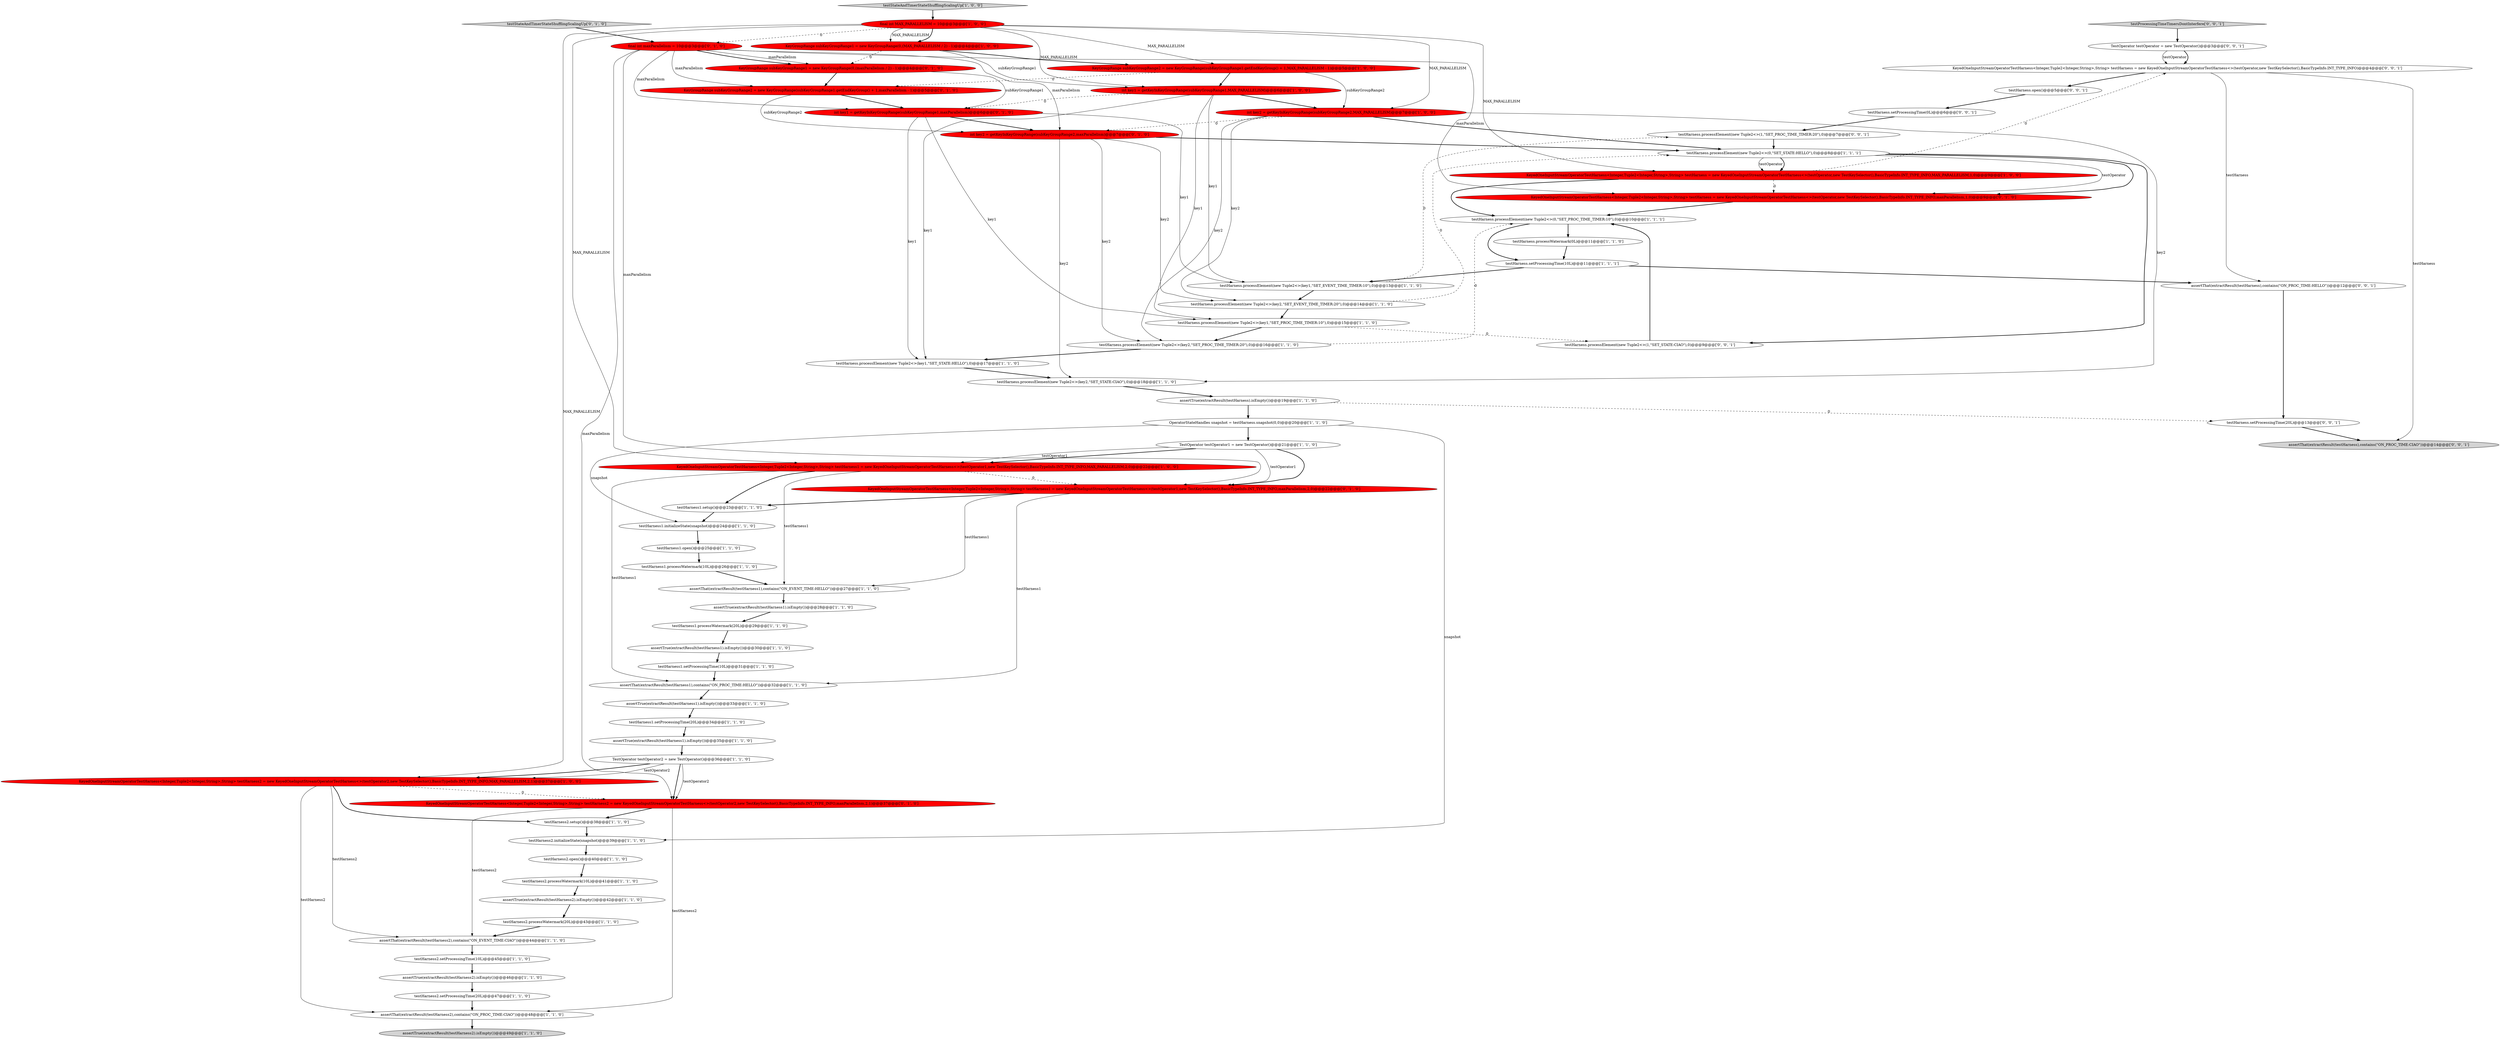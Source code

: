 digraph {
20 [style = filled, label = "testHarness.processElement(new Tuple2<>(key1,\"SET_STATE:HELLO\"),0)@@@17@@@['1', '1', '0']", fillcolor = white, shape = ellipse image = "AAA0AAABBB1BBB"];
30 [style = filled, label = "testHarness.processElement(new Tuple2<>(key2,\"SET_STATE:CIAO\"),0)@@@18@@@['1', '1', '0']", fillcolor = white, shape = ellipse image = "AAA0AAABBB1BBB"];
13 [style = filled, label = "assertTrue(extractResult(testHarness).isEmpty())@@@19@@@['1', '1', '0']", fillcolor = white, shape = ellipse image = "AAA0AAABBB1BBB"];
15 [style = filled, label = "testHarness2.processWatermark(20L)@@@43@@@['1', '1', '0']", fillcolor = white, shape = ellipse image = "AAA0AAABBB1BBB"];
4 [style = filled, label = "testHarness1.setProcessingTime(20L)@@@34@@@['1', '1', '0']", fillcolor = white, shape = ellipse image = "AAA0AAABBB1BBB"];
23 [style = filled, label = "assertThat(extractResult(testHarness2),contains(\"ON_EVENT_TIME:CIAO\"))@@@44@@@['1', '1', '0']", fillcolor = white, shape = ellipse image = "AAA0AAABBB1BBB"];
60 [style = filled, label = "testHarness.setProcessingTime(0L)@@@6@@@['0', '0', '1']", fillcolor = white, shape = ellipse image = "AAA0AAABBB3BBB"];
28 [style = filled, label = "int key1 = getKeyInKeyGroupRange(subKeyGroupRange1,MAX_PARALLELISM)@@@6@@@['1', '0', '0']", fillcolor = red, shape = ellipse image = "AAA1AAABBB1BBB"];
65 [style = filled, label = "testHarness.setProcessingTime(20L)@@@13@@@['0', '0', '1']", fillcolor = white, shape = ellipse image = "AAA0AAABBB3BBB"];
25 [style = filled, label = "KeyedOneInputStreamOperatorTestHarness<Integer,Tuple2<Integer,String>,String> testHarness2 = new KeyedOneInputStreamOperatorTestHarness<>(testOperator2,new TestKeySelector(),BasicTypeInfo.INT_TYPE_INFO,MAX_PARALLELISM,2,1)@@@37@@@['1', '0', '0']", fillcolor = red, shape = ellipse image = "AAA1AAABBB1BBB"];
9 [style = filled, label = "testHarness.processElement(new Tuple2<>(0,\"SET_STATE:HELLO\"),0)@@@8@@@['1', '1', '1']", fillcolor = white, shape = ellipse image = "AAA0AAABBB1BBB"];
62 [style = filled, label = "testHarness.open()@@@5@@@['0', '0', '1']", fillcolor = white, shape = ellipse image = "AAA0AAABBB3BBB"];
56 [style = filled, label = "int key2 = getKeyInKeyGroupRange(subKeyGroupRange2,maxParallelism)@@@7@@@['0', '1', '0']", fillcolor = red, shape = ellipse image = "AAA1AAABBB2BBB"];
18 [style = filled, label = "TestOperator testOperator2 = new TestOperator()@@@36@@@['1', '1', '0']", fillcolor = white, shape = ellipse image = "AAA0AAABBB1BBB"];
22 [style = filled, label = "TestOperator testOperator1 = new TestOperator()@@@21@@@['1', '1', '0']", fillcolor = white, shape = ellipse image = "AAA0AAABBB1BBB"];
21 [style = filled, label = "int key2 = getKeyInKeyGroupRange(subKeyGroupRange2,MAX_PARALLELISM)@@@7@@@['1', '0', '0']", fillcolor = red, shape = ellipse image = "AAA1AAABBB1BBB"];
17 [style = filled, label = "KeyGroupRange subKeyGroupRange1 = new KeyGroupRange(0,(MAX_PARALLELISM / 2) - 1)@@@4@@@['1', '0', '0']", fillcolor = red, shape = ellipse image = "AAA1AAABBB1BBB"];
31 [style = filled, label = "testStateAndTimerStateShufflingScalingUp['1', '0', '0']", fillcolor = lightgray, shape = diamond image = "AAA0AAABBB1BBB"];
42 [style = filled, label = "testHarness2.initializeState(snapshot)@@@39@@@['1', '1', '0']", fillcolor = white, shape = ellipse image = "AAA0AAABBB1BBB"];
1 [style = filled, label = "testHarness.processElement(new Tuple2<>(key1,\"SET_PROC_TIME_TIMER:10\"),0)@@@15@@@['1', '1', '0']", fillcolor = white, shape = ellipse image = "AAA0AAABBB1BBB"];
16 [style = filled, label = "assertTrue(extractResult(testHarness1).isEmpty())@@@35@@@['1', '1', '0']", fillcolor = white, shape = ellipse image = "AAA0AAABBB1BBB"];
38 [style = filled, label = "testHarness2.setProcessingTime(10L)@@@45@@@['1', '1', '0']", fillcolor = white, shape = ellipse image = "AAA0AAABBB1BBB"];
45 [style = filled, label = "KeyedOneInputStreamOperatorTestHarness<Integer,Tuple2<Integer,String>,String> testHarness1 = new KeyedOneInputStreamOperatorTestHarness<>(testOperator1,new TestKeySelector(),BasicTypeInfo.INT_TYPE_INFO,MAX_PARALLELISM,2,0)@@@22@@@['1', '0', '0']", fillcolor = red, shape = ellipse image = "AAA1AAABBB1BBB"];
27 [style = filled, label = "testHarness1.open()@@@25@@@['1', '1', '0']", fillcolor = white, shape = ellipse image = "AAA0AAABBB1BBB"];
33 [style = filled, label = "assertThat(extractResult(testHarness2),contains(\"ON_PROC_TIME:CIAO\"))@@@48@@@['1', '1', '0']", fillcolor = white, shape = ellipse image = "AAA0AAABBB1BBB"];
64 [style = filled, label = "assertThat(extractResult(testHarness),contains(\"ON_PROC_TIME:HELLO\"))@@@12@@@['0', '0', '1']", fillcolor = white, shape = ellipse image = "AAA0AAABBB3BBB"];
54 [style = filled, label = "int key1 = getKeyInKeyGroupRange(subKeyGroupRange1,maxParallelism)@@@6@@@['0', '1', '0']", fillcolor = red, shape = ellipse image = "AAA1AAABBB2BBB"];
5 [style = filled, label = "assertTrue(extractResult(testHarness1).isEmpty())@@@30@@@['1', '1', '0']", fillcolor = white, shape = ellipse image = "AAA0AAABBB1BBB"];
34 [style = filled, label = "testHarness1.initializeState(snapshot)@@@24@@@['1', '1', '0']", fillcolor = white, shape = ellipse image = "AAA0AAABBB1BBB"];
51 [style = filled, label = "KeyGroupRange subKeyGroupRange1 = new KeyGroupRange(0,(maxParallelism / 2) - 1)@@@4@@@['0', '1', '0']", fillcolor = red, shape = ellipse image = "AAA1AAABBB2BBB"];
6 [style = filled, label = "testHarness1.setProcessingTime(10L)@@@31@@@['1', '1', '0']", fillcolor = white, shape = ellipse image = "AAA0AAABBB1BBB"];
59 [style = filled, label = "KeyedOneInputStreamOperatorTestHarness<Integer,Tuple2<Integer,String>,String> testHarness = new KeyedOneInputStreamOperatorTestHarness<>(testOperator,new TestKeySelector(),BasicTypeInfo.INT_TYPE_INFO)@@@4@@@['0', '0', '1']", fillcolor = white, shape = ellipse image = "AAA0AAABBB3BBB"];
8 [style = filled, label = "OperatorStateHandles snapshot = testHarness.snapshot(0,0)@@@20@@@['1', '1', '0']", fillcolor = white, shape = ellipse image = "AAA0AAABBB1BBB"];
66 [style = filled, label = "testHarness.processElement(new Tuple2<>(1,\"SET_PROC_TIME_TIMER:20\"),0)@@@7@@@['0', '0', '1']", fillcolor = white, shape = ellipse image = "AAA0AAABBB3BBB"];
58 [style = filled, label = "testProcessingTimeTimersDontInterfere['0', '0', '1']", fillcolor = lightgray, shape = diamond image = "AAA0AAABBB3BBB"];
29 [style = filled, label = "testHarness.processWatermark(0L)@@@11@@@['1', '1', '0']", fillcolor = white, shape = ellipse image = "AAA0AAABBB1BBB"];
19 [style = filled, label = "testHarness.setProcessingTime(10L)@@@11@@@['1', '1', '1']", fillcolor = white, shape = ellipse image = "AAA0AAABBB1BBB"];
32 [style = filled, label = "testHarness.processElement(new Tuple2<>(key2,\"SET_EVENT_TIME_TIMER:20\"),0)@@@14@@@['1', '1', '0']", fillcolor = white, shape = ellipse image = "AAA0AAABBB1BBB"];
40 [style = filled, label = "testHarness1.setup()@@@23@@@['1', '1', '0']", fillcolor = white, shape = ellipse image = "AAA0AAABBB1BBB"];
49 [style = filled, label = "KeyedOneInputStreamOperatorTestHarness<Integer,Tuple2<Integer,String>,String> testHarness1 = new KeyedOneInputStreamOperatorTestHarness<>(testOperator1,new TestKeySelector(),BasicTypeInfo.INT_TYPE_INFO,maxParallelism,2,0)@@@22@@@['0', '1', '0']", fillcolor = red, shape = ellipse image = "AAA1AAABBB2BBB"];
3 [style = filled, label = "KeyGroupRange subKeyGroupRange2 = new KeyGroupRange(subKeyGroupRange1.getEndKeyGroup() + 1,MAX_PARALLELISM - 1)@@@5@@@['1', '0', '0']", fillcolor = red, shape = ellipse image = "AAA1AAABBB1BBB"];
0 [style = filled, label = "assertThat(extractResult(testHarness1),contains(\"ON_EVENT_TIME:HELLO\"))@@@27@@@['1', '1', '0']", fillcolor = white, shape = ellipse image = "AAA0AAABBB1BBB"];
7 [style = filled, label = "testHarness2.processWatermark(10L)@@@41@@@['1', '1', '0']", fillcolor = white, shape = ellipse image = "AAA0AAABBB1BBB"];
24 [style = filled, label = "testHarness.processElement(new Tuple2<>(key2,\"SET_PROC_TIME_TIMER:20\"),0)@@@16@@@['1', '1', '0']", fillcolor = white, shape = ellipse image = "AAA0AAABBB1BBB"];
37 [style = filled, label = "KeyedOneInputStreamOperatorTestHarness<Integer,Tuple2<Integer,String>,String> testHarness = new KeyedOneInputStreamOperatorTestHarness<>(testOperator,new TestKeySelector(),BasicTypeInfo.INT_TYPE_INFO,MAX_PARALLELISM,1,0)@@@9@@@['1', '0', '0']", fillcolor = red, shape = ellipse image = "AAA1AAABBB1BBB"];
2 [style = filled, label = "assertTrue(extractResult(testHarness1).isEmpty())@@@28@@@['1', '1', '0']", fillcolor = white, shape = ellipse image = "AAA0AAABBB1BBB"];
26 [style = filled, label = "assertTrue(extractResult(testHarness2).isEmpty())@@@42@@@['1', '1', '0']", fillcolor = white, shape = ellipse image = "AAA0AAABBB1BBB"];
39 [style = filled, label = "final int MAX_PARALLELISM = 10@@@3@@@['1', '0', '0']", fillcolor = red, shape = ellipse image = "AAA1AAABBB1BBB"];
41 [style = filled, label = "assertTrue(extractResult(testHarness1).isEmpty())@@@33@@@['1', '1', '0']", fillcolor = white, shape = ellipse image = "AAA0AAABBB1BBB"];
43 [style = filled, label = "testHarness2.setProcessingTime(20L)@@@47@@@['1', '1', '0']", fillcolor = white, shape = ellipse image = "AAA0AAABBB1BBB"];
44 [style = filled, label = "testHarness.processElement(new Tuple2<>(key1,\"SET_EVENT_TIME_TIMER:10\"),0)@@@13@@@['1', '1', '0']", fillcolor = white, shape = ellipse image = "AAA0AAABBB1BBB"];
48 [style = filled, label = "KeyGroupRange subKeyGroupRange2 = new KeyGroupRange(subKeyGroupRange1.getEndKeyGroup() + 1,maxParallelism - 1)@@@5@@@['0', '1', '0']", fillcolor = red, shape = ellipse image = "AAA1AAABBB2BBB"];
12 [style = filled, label = "testHarness1.processWatermark(10L)@@@26@@@['1', '1', '0']", fillcolor = white, shape = ellipse image = "AAA0AAABBB1BBB"];
36 [style = filled, label = "assertTrue(extractResult(testHarness2).isEmpty())@@@46@@@['1', '1', '0']", fillcolor = white, shape = ellipse image = "AAA0AAABBB1BBB"];
11 [style = filled, label = "testHarness1.processWatermark(20L)@@@29@@@['1', '1', '0']", fillcolor = white, shape = ellipse image = "AAA0AAABBB1BBB"];
50 [style = filled, label = "KeyedOneInputStreamOperatorTestHarness<Integer,Tuple2<Integer,String>,String> testHarness2 = new KeyedOneInputStreamOperatorTestHarness<>(testOperator2,new TestKeySelector(),BasicTypeInfo.INT_TYPE_INFO,maxParallelism,2,1)@@@37@@@['0', '1', '0']", fillcolor = red, shape = ellipse image = "AAA1AAABBB2BBB"];
10 [style = filled, label = "assertTrue(extractResult(testHarness2).isEmpty())@@@49@@@['1', '1', '0']", fillcolor = lightgray, shape = ellipse image = "AAA0AAABBB1BBB"];
14 [style = filled, label = "testHarness.processElement(new Tuple2<>(0,\"SET_PROC_TIME_TIMER:10\"),0)@@@10@@@['1', '1', '1']", fillcolor = white, shape = ellipse image = "AAA0AAABBB1BBB"];
55 [style = filled, label = "testStateAndTimerStateShufflingScalingUp['0', '1', '0']", fillcolor = lightgray, shape = diamond image = "AAA0AAABBB2BBB"];
35 [style = filled, label = "testHarness2.setup()@@@38@@@['1', '1', '0']", fillcolor = white, shape = ellipse image = "AAA0AAABBB1BBB"];
53 [style = filled, label = "final int maxParallelism = 10@@@3@@@['0', '1', '0']", fillcolor = red, shape = ellipse image = "AAA1AAABBB2BBB"];
63 [style = filled, label = "testHarness.processElement(new Tuple2<>(1,\"SET_STATE:CIAO\"),0)@@@9@@@['0', '0', '1']", fillcolor = white, shape = ellipse image = "AAA0AAABBB3BBB"];
57 [style = filled, label = "assertThat(extractResult(testHarness),contains(\"ON_PROC_TIME:CIAO\"))@@@14@@@['0', '0', '1']", fillcolor = lightgray, shape = ellipse image = "AAA0AAABBB3BBB"];
46 [style = filled, label = "testHarness2.open()@@@40@@@['1', '1', '0']", fillcolor = white, shape = ellipse image = "AAA0AAABBB1BBB"];
52 [style = filled, label = "KeyedOneInputStreamOperatorTestHarness<Integer,Tuple2<Integer,String>,String> testHarness = new KeyedOneInputStreamOperatorTestHarness<>(testOperator,new TestKeySelector(),BasicTypeInfo.INT_TYPE_INFO,maxParallelism,1,0)@@@9@@@['0', '1', '0']", fillcolor = red, shape = ellipse image = "AAA1AAABBB2BBB"];
61 [style = filled, label = "TestOperator testOperator = new TestOperator()@@@3@@@['0', '0', '1']", fillcolor = white, shape = ellipse image = "AAA0AAABBB3BBB"];
47 [style = filled, label = "assertThat(extractResult(testHarness1),contains(\"ON_PROC_TIME:HELLO\"))@@@32@@@['1', '1', '0']", fillcolor = white, shape = ellipse image = "AAA0AAABBB1BBB"];
50->23 [style = solid, label="testHarness2"];
54->56 [style = bold, label=""];
30->13 [style = bold, label=""];
39->17 [style = solid, label="MAX_PARALLELISM"];
65->57 [style = bold, label=""];
21->32 [style = solid, label="key2"];
59->62 [style = bold, label=""];
17->28 [style = solid, label="subKeyGroupRange1"];
61->59 [style = bold, label=""];
25->35 [style = bold, label=""];
1->63 [style = dashed, label="0"];
9->37 [style = bold, label=""];
13->65 [style = dashed, label="0"];
39->37 [style = solid, label="MAX_PARALLELISM"];
28->20 [style = solid, label="key1"];
49->47 [style = solid, label="testHarness1"];
7->26 [style = bold, label=""];
19->44 [style = bold, label=""];
48->54 [style = bold, label=""];
9->63 [style = bold, label=""];
44->66 [style = dashed, label="0"];
28->21 [style = bold, label=""];
28->44 [style = solid, label="key1"];
50->33 [style = solid, label="testHarness2"];
51->48 [style = bold, label=""];
52->14 [style = bold, label=""];
46->7 [style = bold, label=""];
21->24 [style = solid, label="key2"];
26->15 [style = bold, label=""];
54->20 [style = solid, label="key1"];
9->37 [style = solid, label="testOperator"];
45->0 [style = solid, label="testHarness1"];
53->51 [style = solid, label="maxParallelism"];
9->52 [style = bold, label=""];
49->40 [style = bold, label=""];
18->25 [style = solid, label="testOperator2"];
61->59 [style = solid, label="testOperator"];
4->16 [style = bold, label=""];
37->59 [style = dashed, label="0"];
60->66 [style = bold, label=""];
56->24 [style = solid, label="key2"];
53->54 [style = solid, label="maxParallelism"];
42->46 [style = bold, label=""];
27->12 [style = bold, label=""];
59->57 [style = solid, label="testHarness"];
62->60 [style = bold, label=""];
41->4 [style = bold, label=""];
21->30 [style = solid, label="key2"];
56->30 [style = solid, label="key2"];
40->34 [style = bold, label=""];
53->48 [style = solid, label="maxParallelism"];
56->9 [style = bold, label=""];
8->22 [style = bold, label=""];
22->49 [style = bold, label=""];
18->50 [style = bold, label=""];
24->20 [style = bold, label=""];
24->14 [style = dashed, label="0"];
51->54 [style = solid, label="subKeyGroupRange1"];
21->9 [style = bold, label=""];
5->6 [style = bold, label=""];
18->50 [style = solid, label="testOperator2"];
39->45 [style = solid, label="MAX_PARALLELISM"];
44->32 [style = bold, label=""];
32->9 [style = dashed, label="0"];
25->33 [style = solid, label="testHarness2"];
18->25 [style = bold, label=""];
47->41 [style = bold, label=""];
43->33 [style = bold, label=""];
21->56 [style = dashed, label="0"];
48->56 [style = solid, label="subKeyGroupRange2"];
22->49 [style = solid, label="testOperator1"];
54->1 [style = solid, label="key1"];
6->47 [style = bold, label=""];
39->53 [style = dashed, label="0"];
63->14 [style = bold, label=""];
3->48 [style = dashed, label="0"];
36->43 [style = bold, label=""];
45->47 [style = solid, label="testHarness1"];
53->56 [style = solid, label="maxParallelism"];
58->61 [style = bold, label=""];
28->54 [style = dashed, label="0"];
39->25 [style = solid, label="MAX_PARALLELISM"];
16->18 [style = bold, label=""];
19->64 [style = bold, label=""];
22->45 [style = bold, label=""];
53->50 [style = solid, label="maxParallelism"];
35->42 [style = bold, label=""];
39->3 [style = solid, label="MAX_PARALLELISM"];
14->19 [style = bold, label=""];
53->52 [style = solid, label="maxParallelism"];
25->23 [style = solid, label="testHarness2"];
56->32 [style = solid, label="key2"];
17->51 [style = dashed, label="0"];
11->5 [style = bold, label=""];
3->28 [style = bold, label=""];
8->34 [style = solid, label="snapshot"];
29->19 [style = bold, label=""];
66->9 [style = bold, label=""];
39->17 [style = bold, label=""];
64->65 [style = bold, label=""];
32->1 [style = bold, label=""];
14->29 [style = bold, label=""];
17->3 [style = bold, label=""];
39->21 [style = solid, label="MAX_PARALLELISM"];
8->42 [style = solid, label="snapshot"];
31->39 [style = bold, label=""];
50->35 [style = bold, label=""];
22->45 [style = solid, label="testOperator1"];
2->11 [style = bold, label=""];
25->50 [style = dashed, label="0"];
45->40 [style = bold, label=""];
54->44 [style = solid, label="key1"];
9->52 [style = solid, label="testOperator"];
15->23 [style = bold, label=""];
53->51 [style = bold, label=""];
0->2 [style = bold, label=""];
49->0 [style = solid, label="testHarness1"];
38->36 [style = bold, label=""];
33->10 [style = bold, label=""];
37->52 [style = dashed, label="0"];
12->0 [style = bold, label=""];
45->49 [style = dashed, label="0"];
3->21 [style = solid, label="subKeyGroupRange2"];
37->14 [style = bold, label=""];
1->24 [style = bold, label=""];
53->49 [style = solid, label="maxParallelism"];
39->28 [style = solid, label="MAX_PARALLELISM"];
23->38 [style = bold, label=""];
55->53 [style = bold, label=""];
28->1 [style = solid, label="key1"];
13->8 [style = bold, label=""];
20->30 [style = bold, label=""];
59->64 [style = solid, label="testHarness"];
34->27 [style = bold, label=""];
}

